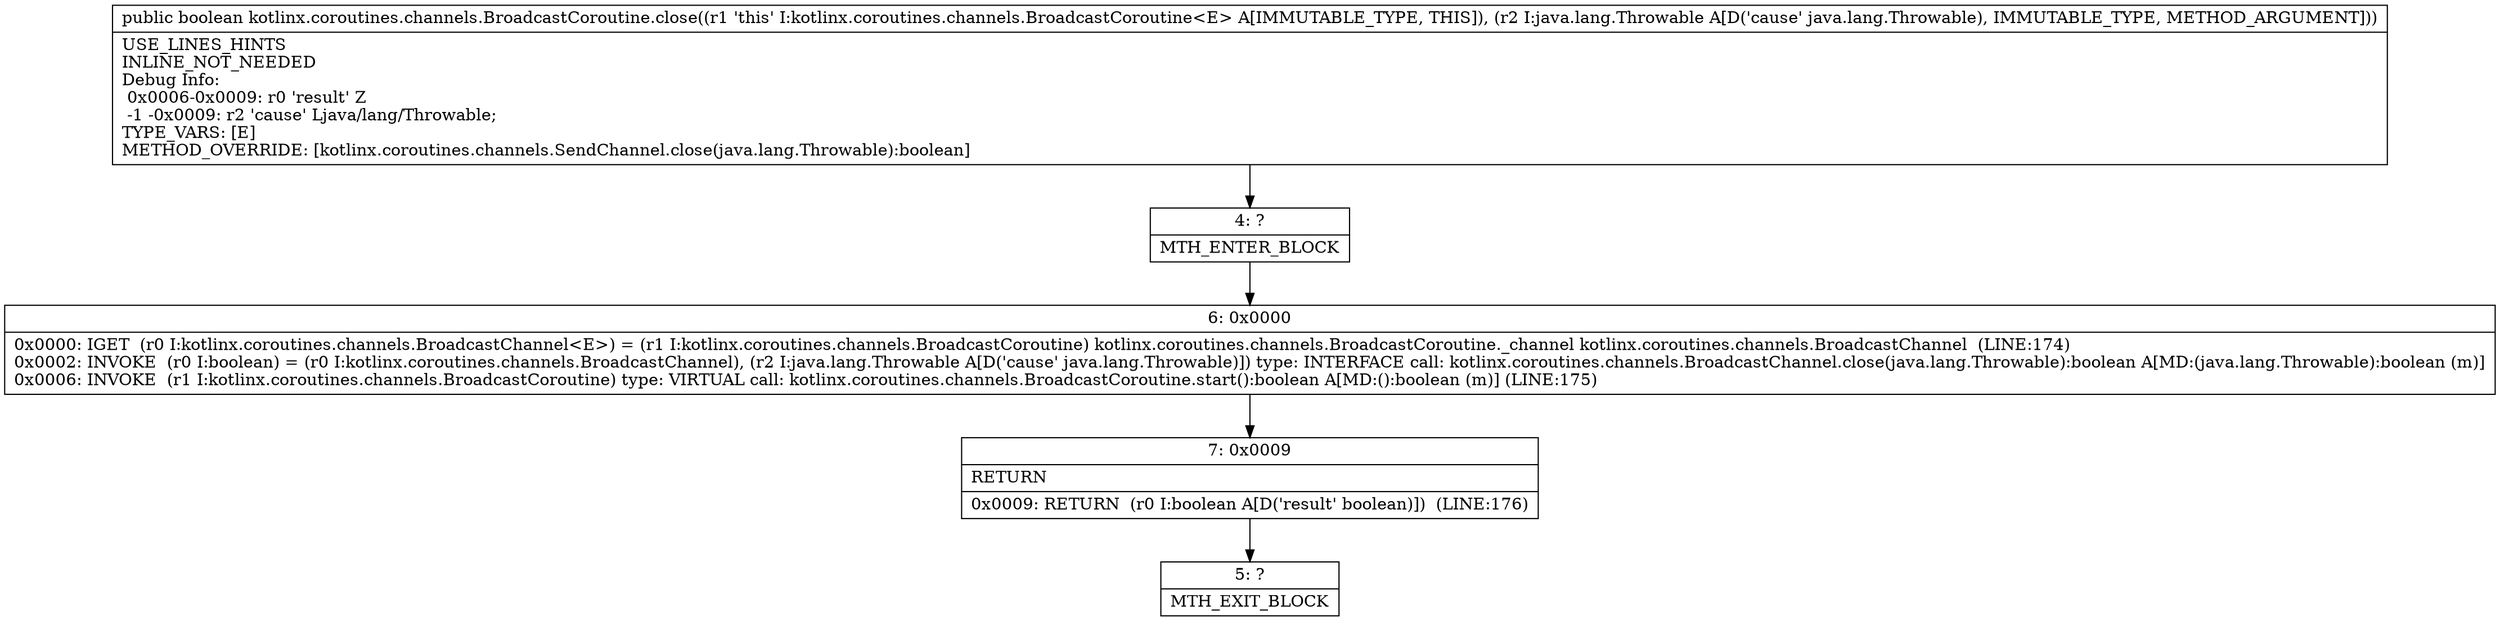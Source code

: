 digraph "CFG forkotlinx.coroutines.channels.BroadcastCoroutine.close(Ljava\/lang\/Throwable;)Z" {
Node_4 [shape=record,label="{4\:\ ?|MTH_ENTER_BLOCK\l}"];
Node_6 [shape=record,label="{6\:\ 0x0000|0x0000: IGET  (r0 I:kotlinx.coroutines.channels.BroadcastChannel\<E\>) = (r1 I:kotlinx.coroutines.channels.BroadcastCoroutine) kotlinx.coroutines.channels.BroadcastCoroutine._channel kotlinx.coroutines.channels.BroadcastChannel  (LINE:174)\l0x0002: INVOKE  (r0 I:boolean) = (r0 I:kotlinx.coroutines.channels.BroadcastChannel), (r2 I:java.lang.Throwable A[D('cause' java.lang.Throwable)]) type: INTERFACE call: kotlinx.coroutines.channels.BroadcastChannel.close(java.lang.Throwable):boolean A[MD:(java.lang.Throwable):boolean (m)]\l0x0006: INVOKE  (r1 I:kotlinx.coroutines.channels.BroadcastCoroutine) type: VIRTUAL call: kotlinx.coroutines.channels.BroadcastCoroutine.start():boolean A[MD:():boolean (m)] (LINE:175)\l}"];
Node_7 [shape=record,label="{7\:\ 0x0009|RETURN\l|0x0009: RETURN  (r0 I:boolean A[D('result' boolean)])  (LINE:176)\l}"];
Node_5 [shape=record,label="{5\:\ ?|MTH_EXIT_BLOCK\l}"];
MethodNode[shape=record,label="{public boolean kotlinx.coroutines.channels.BroadcastCoroutine.close((r1 'this' I:kotlinx.coroutines.channels.BroadcastCoroutine\<E\> A[IMMUTABLE_TYPE, THIS]), (r2 I:java.lang.Throwable A[D('cause' java.lang.Throwable), IMMUTABLE_TYPE, METHOD_ARGUMENT]))  | USE_LINES_HINTS\lINLINE_NOT_NEEDED\lDebug Info:\l  0x0006\-0x0009: r0 'result' Z\l  \-1 \-0x0009: r2 'cause' Ljava\/lang\/Throwable;\lTYPE_VARS: [E]\lMETHOD_OVERRIDE: [kotlinx.coroutines.channels.SendChannel.close(java.lang.Throwable):boolean]\l}"];
MethodNode -> Node_4;Node_4 -> Node_6;
Node_6 -> Node_7;
Node_7 -> Node_5;
}

